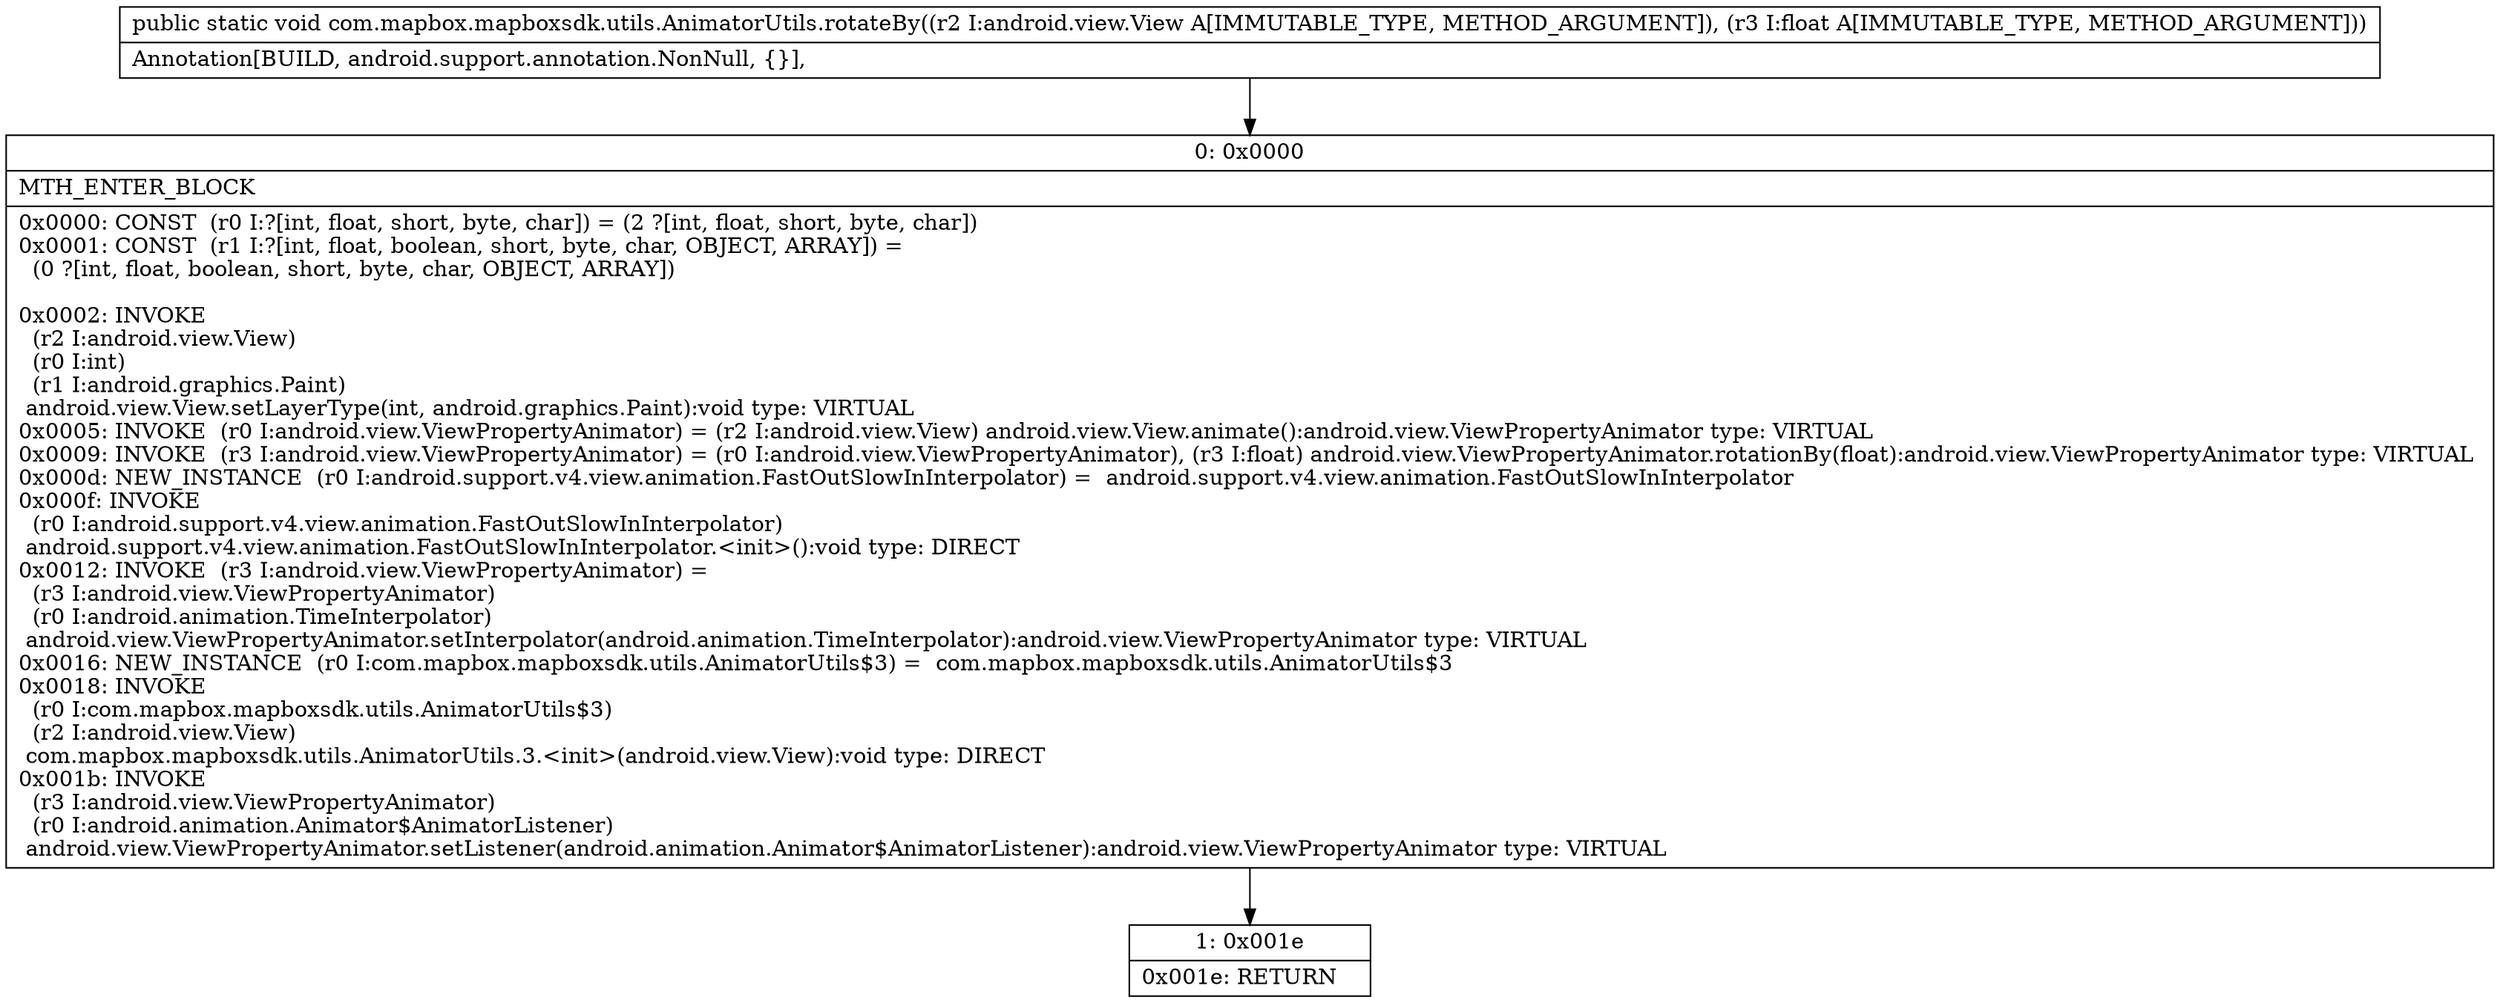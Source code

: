 digraph "CFG forcom.mapbox.mapboxsdk.utils.AnimatorUtils.rotateBy(Landroid\/view\/View;F)V" {
Node_0 [shape=record,label="{0\:\ 0x0000|MTH_ENTER_BLOCK\l|0x0000: CONST  (r0 I:?[int, float, short, byte, char]) = (2 ?[int, float, short, byte, char]) \l0x0001: CONST  (r1 I:?[int, float, boolean, short, byte, char, OBJECT, ARRAY]) = \l  (0 ?[int, float, boolean, short, byte, char, OBJECT, ARRAY])\l \l0x0002: INVOKE  \l  (r2 I:android.view.View)\l  (r0 I:int)\l  (r1 I:android.graphics.Paint)\l android.view.View.setLayerType(int, android.graphics.Paint):void type: VIRTUAL \l0x0005: INVOKE  (r0 I:android.view.ViewPropertyAnimator) = (r2 I:android.view.View) android.view.View.animate():android.view.ViewPropertyAnimator type: VIRTUAL \l0x0009: INVOKE  (r3 I:android.view.ViewPropertyAnimator) = (r0 I:android.view.ViewPropertyAnimator), (r3 I:float) android.view.ViewPropertyAnimator.rotationBy(float):android.view.ViewPropertyAnimator type: VIRTUAL \l0x000d: NEW_INSTANCE  (r0 I:android.support.v4.view.animation.FastOutSlowInInterpolator) =  android.support.v4.view.animation.FastOutSlowInInterpolator \l0x000f: INVOKE  \l  (r0 I:android.support.v4.view.animation.FastOutSlowInInterpolator)\l android.support.v4.view.animation.FastOutSlowInInterpolator.\<init\>():void type: DIRECT \l0x0012: INVOKE  (r3 I:android.view.ViewPropertyAnimator) = \l  (r3 I:android.view.ViewPropertyAnimator)\l  (r0 I:android.animation.TimeInterpolator)\l android.view.ViewPropertyAnimator.setInterpolator(android.animation.TimeInterpolator):android.view.ViewPropertyAnimator type: VIRTUAL \l0x0016: NEW_INSTANCE  (r0 I:com.mapbox.mapboxsdk.utils.AnimatorUtils$3) =  com.mapbox.mapboxsdk.utils.AnimatorUtils$3 \l0x0018: INVOKE  \l  (r0 I:com.mapbox.mapboxsdk.utils.AnimatorUtils$3)\l  (r2 I:android.view.View)\l com.mapbox.mapboxsdk.utils.AnimatorUtils.3.\<init\>(android.view.View):void type: DIRECT \l0x001b: INVOKE  \l  (r3 I:android.view.ViewPropertyAnimator)\l  (r0 I:android.animation.Animator$AnimatorListener)\l android.view.ViewPropertyAnimator.setListener(android.animation.Animator$AnimatorListener):android.view.ViewPropertyAnimator type: VIRTUAL \l}"];
Node_1 [shape=record,label="{1\:\ 0x001e|0x001e: RETURN   \l}"];
MethodNode[shape=record,label="{public static void com.mapbox.mapboxsdk.utils.AnimatorUtils.rotateBy((r2 I:android.view.View A[IMMUTABLE_TYPE, METHOD_ARGUMENT]), (r3 I:float A[IMMUTABLE_TYPE, METHOD_ARGUMENT]))  | Annotation[BUILD, android.support.annotation.NonNull, \{\}], \l}"];
MethodNode -> Node_0;
Node_0 -> Node_1;
}

